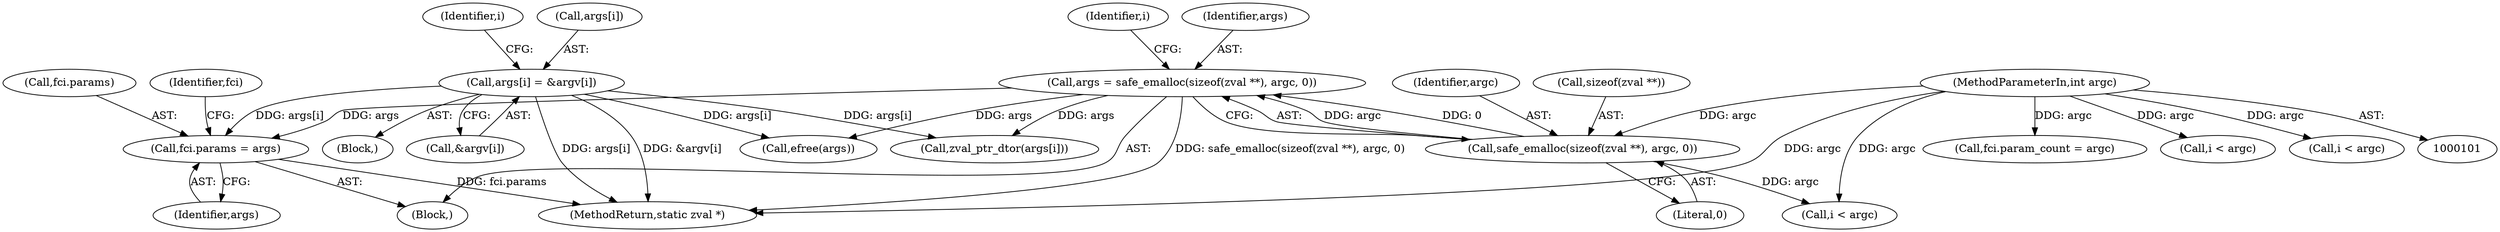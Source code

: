 digraph "0_php_dccda88f27a084bcbbb30198ace12b4e7ae961cc_10@pointer" {
"1000188" [label="(Call,fci.params = args)"];
"1000140" [label="(Call,args[i] = &argv[i])"];
"1000123" [label="(Call,args = safe_emalloc(sizeof(zval **), argc, 0))"];
"1000125" [label="(Call,safe_emalloc(sizeof(zval **), argc, 0))"];
"1000105" [label="(MethodParameterIn,int argc)"];
"1000140" [label="(Call,args[i] = &argv[i])"];
"1000125" [label="(Call,safe_emalloc(sizeof(zval **), argc, 0))"];
"1000129" [label="(Literal,0)"];
"1000128" [label="(Identifier,argc)"];
"1000139" [label="(Block,)"];
"1000192" [label="(Identifier,args)"];
"1000189" [label="(Call,fci.params)"];
"1000260" [label="(Call,efree(args))"];
"1000138" [label="(Identifier,i)"];
"1000188" [label="(Call,fci.params = args)"];
"1000144" [label="(Call,&argv[i])"];
"1000296" [label="(MethodReturn,static zval *)"];
"1000183" [label="(Call,fci.param_count = argc)"];
"1000283" [label="(Call,i < argc)"];
"1000256" [label="(Call,zval_ptr_dtor(args[i]))"];
"1000132" [label="(Identifier,i)"];
"1000124" [label="(Identifier,args)"];
"1000118" [label="(Block,)"];
"1000250" [label="(Call,i < argc)"];
"1000195" [label="(Identifier,fci)"];
"1000141" [label="(Call,args[i])"];
"1000123" [label="(Call,args = safe_emalloc(sizeof(zval **), argc, 0))"];
"1000134" [label="(Call,i < argc)"];
"1000105" [label="(MethodParameterIn,int argc)"];
"1000126" [label="(Call,sizeof(zval **))"];
"1000188" -> "1000118"  [label="AST: "];
"1000188" -> "1000192"  [label="CFG: "];
"1000189" -> "1000188"  [label="AST: "];
"1000192" -> "1000188"  [label="AST: "];
"1000195" -> "1000188"  [label="CFG: "];
"1000188" -> "1000296"  [label="DDG: fci.params"];
"1000140" -> "1000188"  [label="DDG: args[i]"];
"1000123" -> "1000188"  [label="DDG: args"];
"1000140" -> "1000139"  [label="AST: "];
"1000140" -> "1000144"  [label="CFG: "];
"1000141" -> "1000140"  [label="AST: "];
"1000144" -> "1000140"  [label="AST: "];
"1000138" -> "1000140"  [label="CFG: "];
"1000140" -> "1000296"  [label="DDG: args[i]"];
"1000140" -> "1000296"  [label="DDG: &argv[i]"];
"1000140" -> "1000256"  [label="DDG: args[i]"];
"1000140" -> "1000260"  [label="DDG: args[i]"];
"1000123" -> "1000118"  [label="AST: "];
"1000123" -> "1000125"  [label="CFG: "];
"1000124" -> "1000123"  [label="AST: "];
"1000125" -> "1000123"  [label="AST: "];
"1000132" -> "1000123"  [label="CFG: "];
"1000123" -> "1000296"  [label="DDG: safe_emalloc(sizeof(zval **), argc, 0)"];
"1000125" -> "1000123"  [label="DDG: argc"];
"1000125" -> "1000123"  [label="DDG: 0"];
"1000123" -> "1000256"  [label="DDG: args"];
"1000123" -> "1000260"  [label="DDG: args"];
"1000125" -> "1000129"  [label="CFG: "];
"1000126" -> "1000125"  [label="AST: "];
"1000128" -> "1000125"  [label="AST: "];
"1000129" -> "1000125"  [label="AST: "];
"1000105" -> "1000125"  [label="DDG: argc"];
"1000125" -> "1000134"  [label="DDG: argc"];
"1000105" -> "1000101"  [label="AST: "];
"1000105" -> "1000296"  [label="DDG: argc"];
"1000105" -> "1000134"  [label="DDG: argc"];
"1000105" -> "1000183"  [label="DDG: argc"];
"1000105" -> "1000250"  [label="DDG: argc"];
"1000105" -> "1000283"  [label="DDG: argc"];
}
